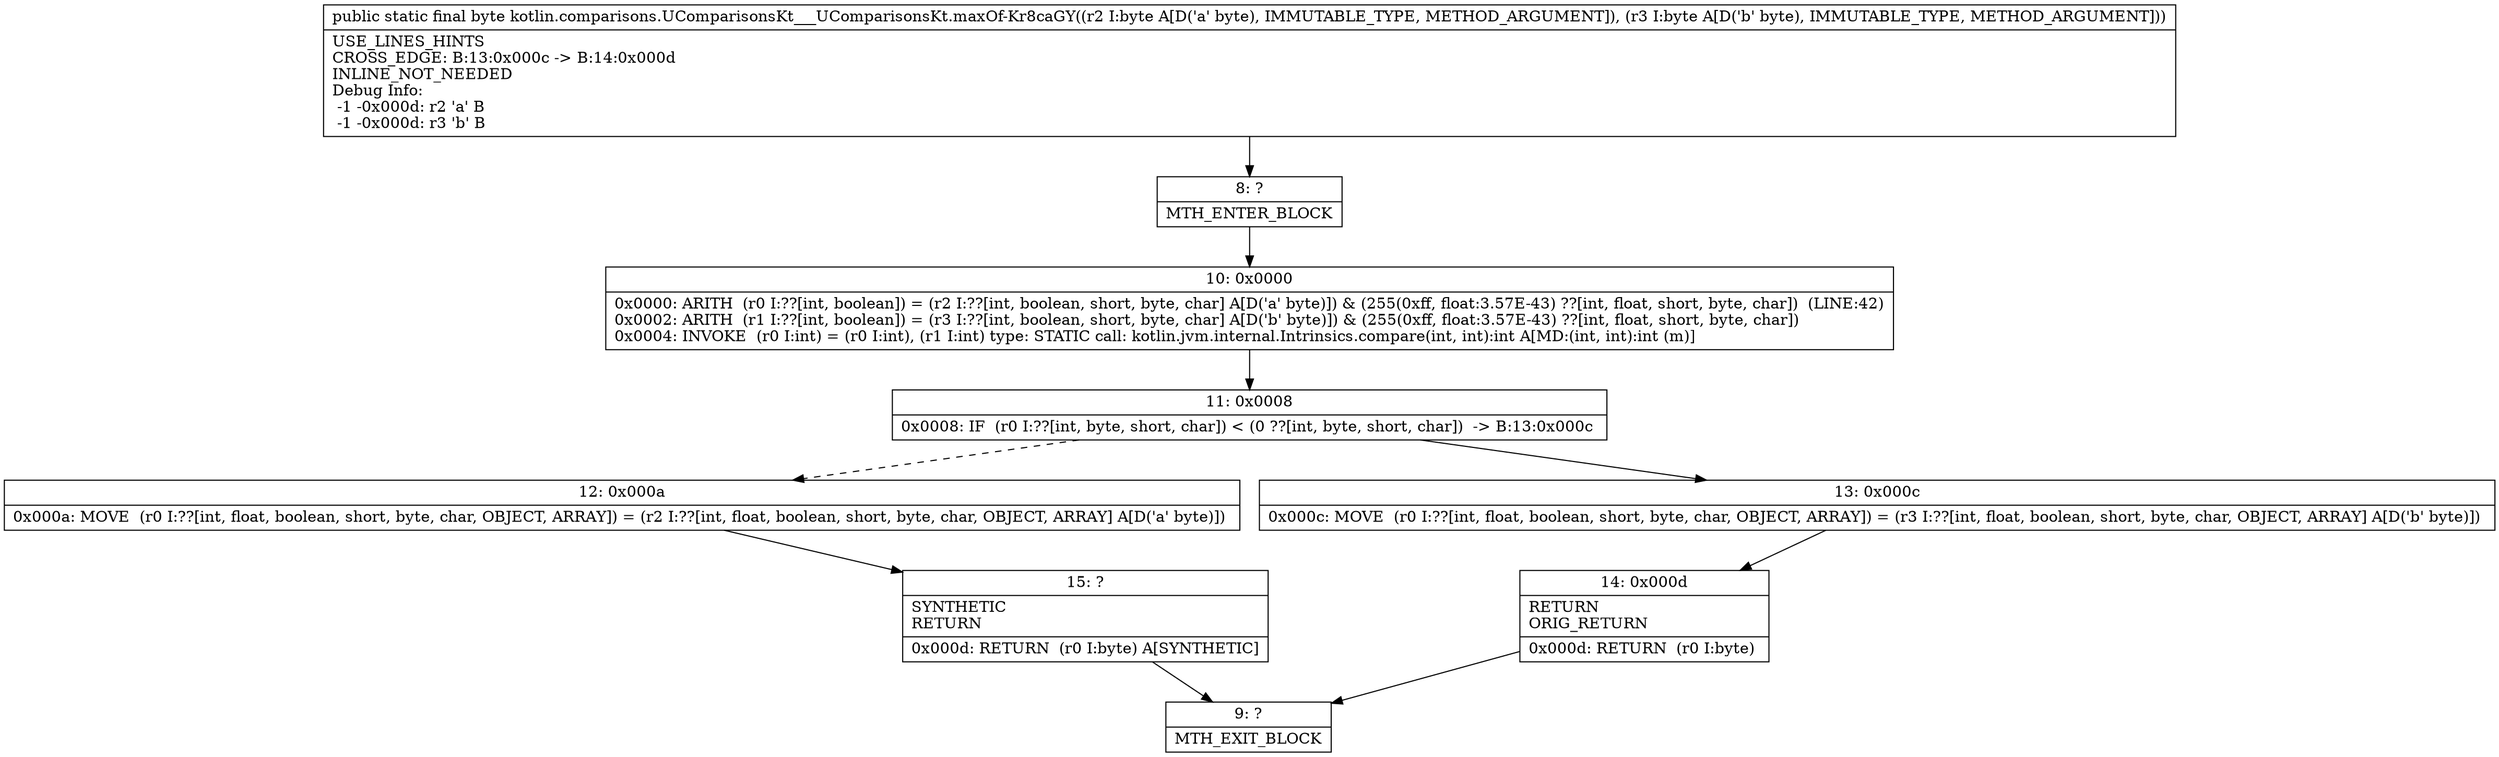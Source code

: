 digraph "CFG forkotlin.comparisons.UComparisonsKt___UComparisonsKt.maxOf\-Kr8caGY(BB)B" {
Node_8 [shape=record,label="{8\:\ ?|MTH_ENTER_BLOCK\l}"];
Node_10 [shape=record,label="{10\:\ 0x0000|0x0000: ARITH  (r0 I:??[int, boolean]) = (r2 I:??[int, boolean, short, byte, char] A[D('a' byte)]) & (255(0xff, float:3.57E\-43) ??[int, float, short, byte, char])  (LINE:42)\l0x0002: ARITH  (r1 I:??[int, boolean]) = (r3 I:??[int, boolean, short, byte, char] A[D('b' byte)]) & (255(0xff, float:3.57E\-43) ??[int, float, short, byte, char]) \l0x0004: INVOKE  (r0 I:int) = (r0 I:int), (r1 I:int) type: STATIC call: kotlin.jvm.internal.Intrinsics.compare(int, int):int A[MD:(int, int):int (m)]\l}"];
Node_11 [shape=record,label="{11\:\ 0x0008|0x0008: IF  (r0 I:??[int, byte, short, char]) \< (0 ??[int, byte, short, char])  \-\> B:13:0x000c \l}"];
Node_12 [shape=record,label="{12\:\ 0x000a|0x000a: MOVE  (r0 I:??[int, float, boolean, short, byte, char, OBJECT, ARRAY]) = (r2 I:??[int, float, boolean, short, byte, char, OBJECT, ARRAY] A[D('a' byte)]) \l}"];
Node_15 [shape=record,label="{15\:\ ?|SYNTHETIC\lRETURN\l|0x000d: RETURN  (r0 I:byte) A[SYNTHETIC]\l}"];
Node_9 [shape=record,label="{9\:\ ?|MTH_EXIT_BLOCK\l}"];
Node_13 [shape=record,label="{13\:\ 0x000c|0x000c: MOVE  (r0 I:??[int, float, boolean, short, byte, char, OBJECT, ARRAY]) = (r3 I:??[int, float, boolean, short, byte, char, OBJECT, ARRAY] A[D('b' byte)]) \l}"];
Node_14 [shape=record,label="{14\:\ 0x000d|RETURN\lORIG_RETURN\l|0x000d: RETURN  (r0 I:byte) \l}"];
MethodNode[shape=record,label="{public static final byte kotlin.comparisons.UComparisonsKt___UComparisonsKt.maxOf\-Kr8caGY((r2 I:byte A[D('a' byte), IMMUTABLE_TYPE, METHOD_ARGUMENT]), (r3 I:byte A[D('b' byte), IMMUTABLE_TYPE, METHOD_ARGUMENT]))  | USE_LINES_HINTS\lCROSS_EDGE: B:13:0x000c \-\> B:14:0x000d\lINLINE_NOT_NEEDED\lDebug Info:\l  \-1 \-0x000d: r2 'a' B\l  \-1 \-0x000d: r3 'b' B\l}"];
MethodNode -> Node_8;Node_8 -> Node_10;
Node_10 -> Node_11;
Node_11 -> Node_12[style=dashed];
Node_11 -> Node_13;
Node_12 -> Node_15;
Node_15 -> Node_9;
Node_13 -> Node_14;
Node_14 -> Node_9;
}

